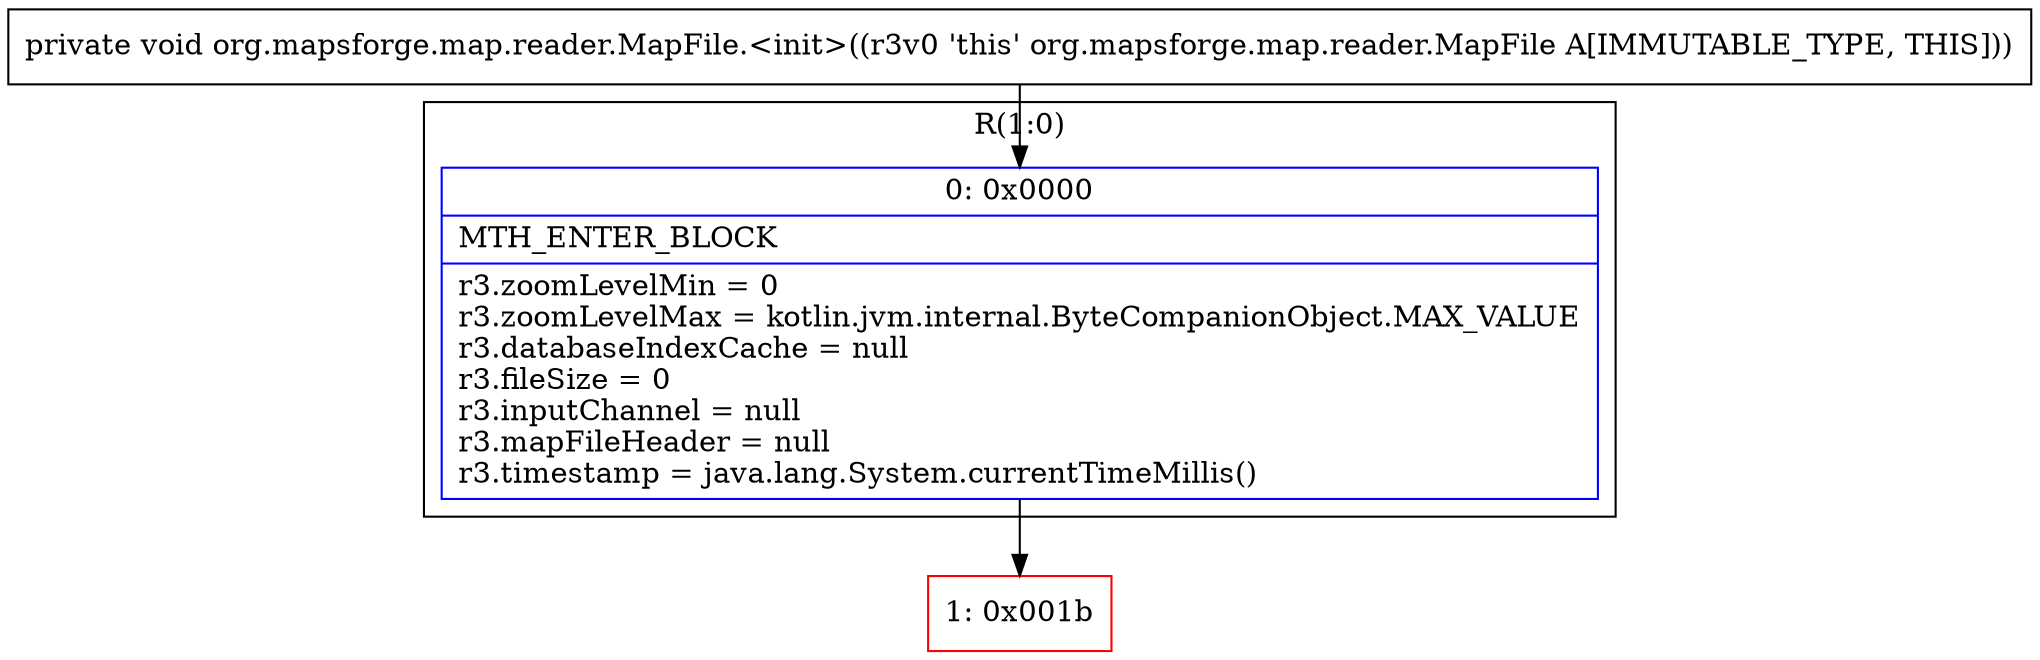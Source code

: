 digraph "CFG fororg.mapsforge.map.reader.MapFile.\<init\>()V" {
subgraph cluster_Region_1506508524 {
label = "R(1:0)";
node [shape=record,color=blue];
Node_0 [shape=record,label="{0\:\ 0x0000|MTH_ENTER_BLOCK\l|r3.zoomLevelMin = 0\lr3.zoomLevelMax = kotlin.jvm.internal.ByteCompanionObject.MAX_VALUE\lr3.databaseIndexCache = null\lr3.fileSize = 0\lr3.inputChannel = null\lr3.mapFileHeader = null\lr3.timestamp = java.lang.System.currentTimeMillis()\l}"];
}
Node_1 [shape=record,color=red,label="{1\:\ 0x001b}"];
MethodNode[shape=record,label="{private void org.mapsforge.map.reader.MapFile.\<init\>((r3v0 'this' org.mapsforge.map.reader.MapFile A[IMMUTABLE_TYPE, THIS])) }"];
MethodNode -> Node_0;
Node_0 -> Node_1;
}


